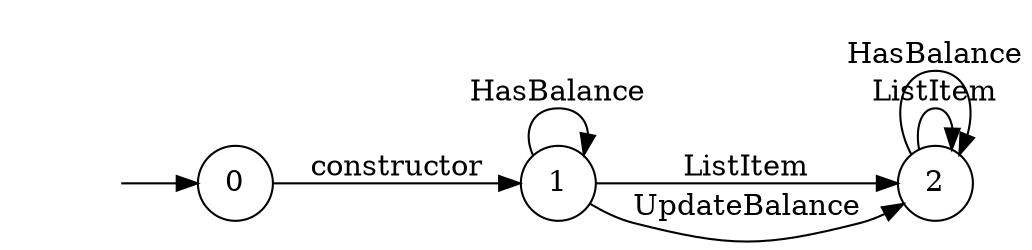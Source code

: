 digraph "Dapp-Automata-data/fuzzer/testnetdata-model-rq1-fix/Bazaar/FSM-2" {
	graph [rankdir=LR]
	"" [label="" shape=plaintext]
	0 [label=0 shape=circle]
	2 [label=2 shape=circle]
	1 [label=1 shape=circle]
	"" -> 0 [label=""]
	0 -> 1 [label=constructor]
	2 -> 2 [label=ListItem]
	2 -> 2 [label=HasBalance]
	1 -> 2 [label=ListItem]
	1 -> 1 [label=HasBalance]
	1 -> 2 [label=UpdateBalance]
}
